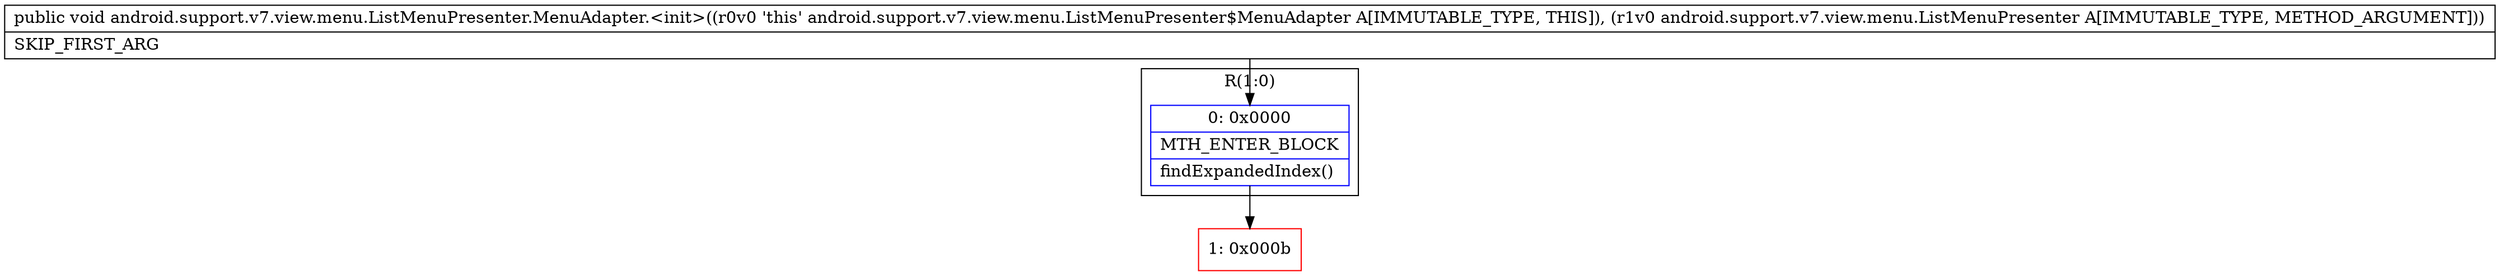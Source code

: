 digraph "CFG forandroid.support.v7.view.menu.ListMenuPresenter.MenuAdapter.\<init\>(Landroid\/support\/v7\/view\/menu\/ListMenuPresenter;)V" {
subgraph cluster_Region_1781471441 {
label = "R(1:0)";
node [shape=record,color=blue];
Node_0 [shape=record,label="{0\:\ 0x0000|MTH_ENTER_BLOCK\l|findExpandedIndex()\l}"];
}
Node_1 [shape=record,color=red,label="{1\:\ 0x000b}"];
MethodNode[shape=record,label="{public void android.support.v7.view.menu.ListMenuPresenter.MenuAdapter.\<init\>((r0v0 'this' android.support.v7.view.menu.ListMenuPresenter$MenuAdapter A[IMMUTABLE_TYPE, THIS]), (r1v0 android.support.v7.view.menu.ListMenuPresenter A[IMMUTABLE_TYPE, METHOD_ARGUMENT]))  | SKIP_FIRST_ARG\l}"];
MethodNode -> Node_0;
Node_0 -> Node_1;
}

